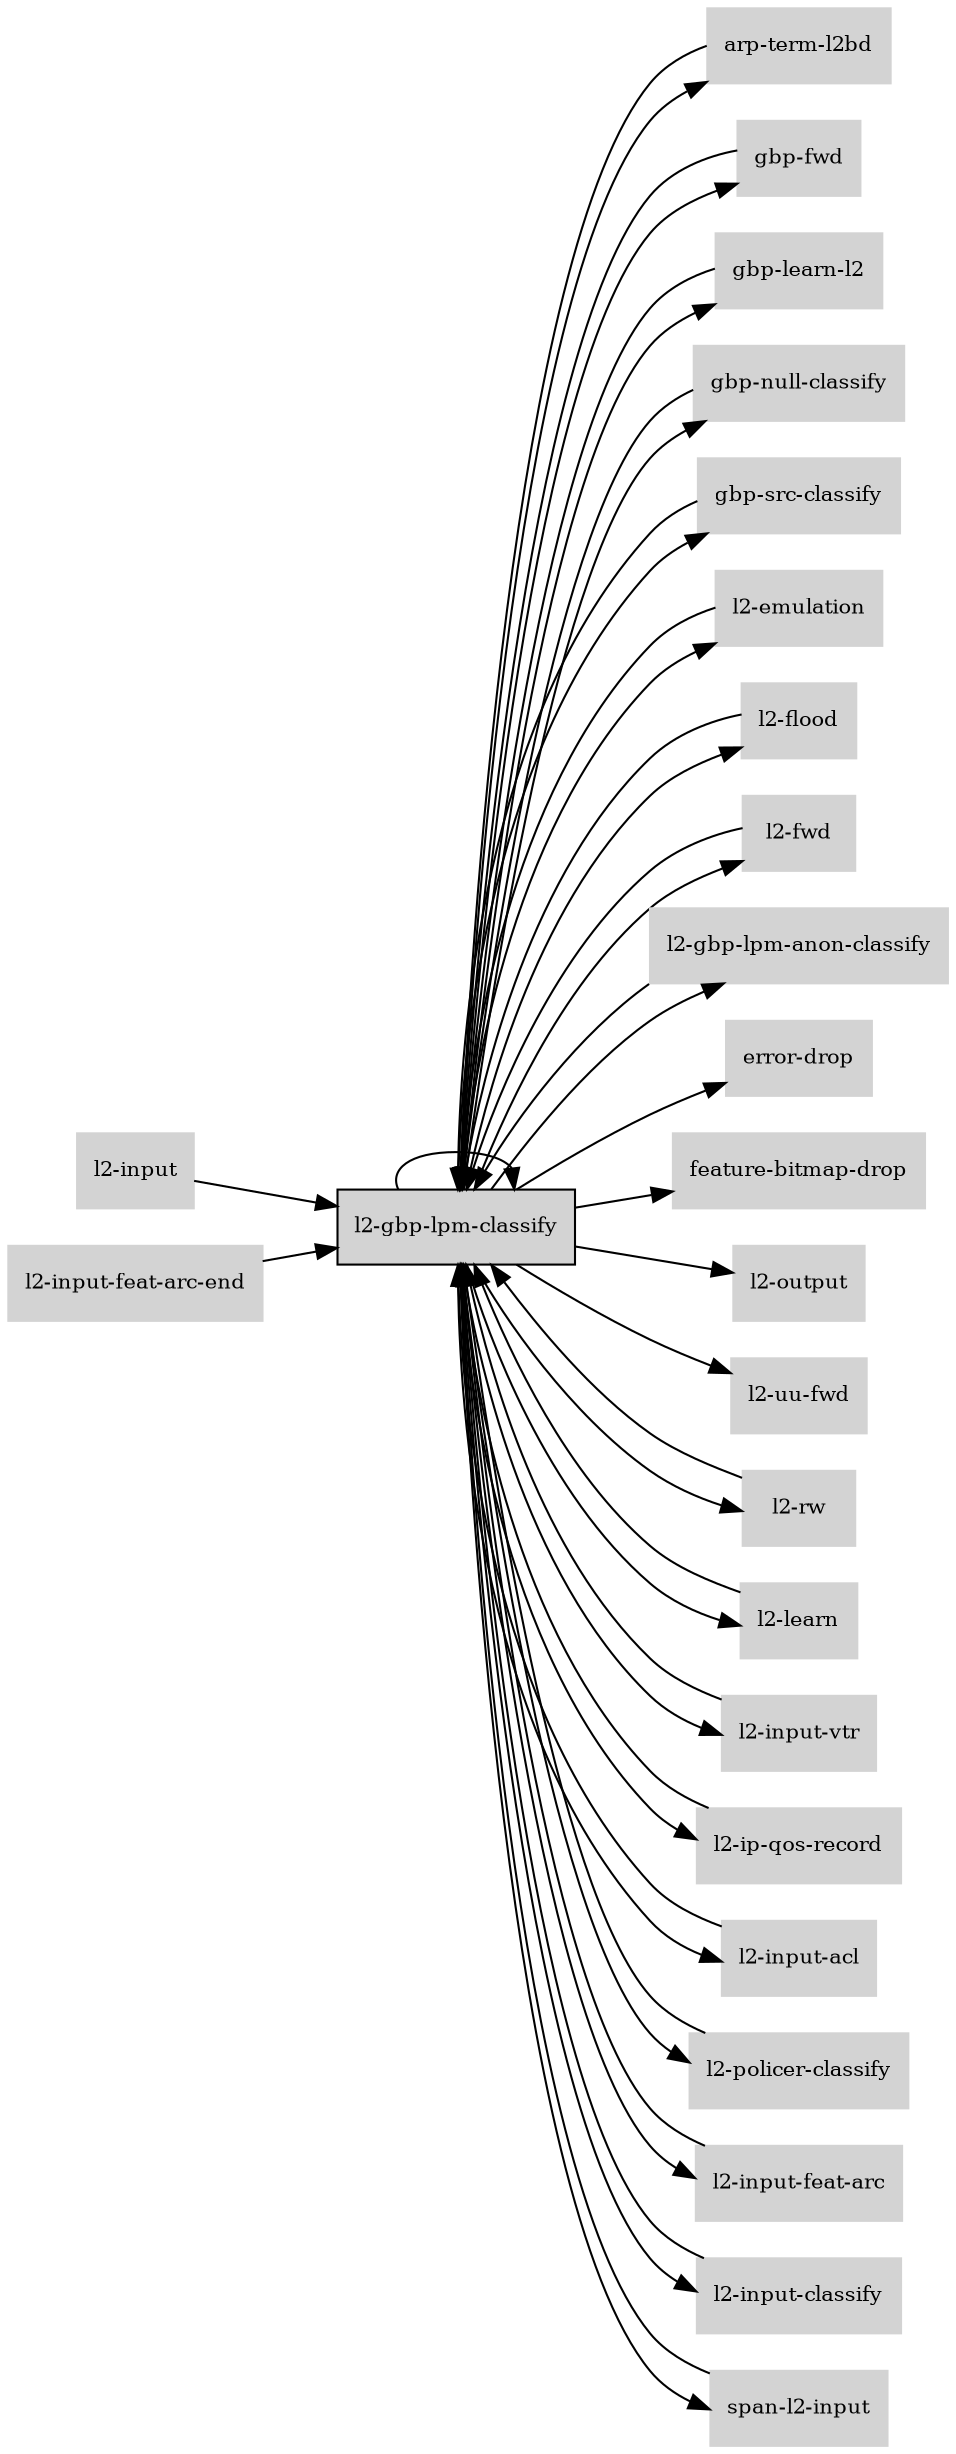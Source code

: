 digraph "l2_gbp_lpm_classify_subgraph" {
  rankdir=LR;
  node [shape=box, style=filled, fontsize=10, color=lightgray, fontcolor=black, fillcolor=lightgray];
  "l2-gbp-lpm-classify" [color=black, fontcolor=black, fillcolor=lightgray];
  edge [fontsize=8];
  "arp-term-l2bd" -> "l2-gbp-lpm-classify";
  "gbp-fwd" -> "l2-gbp-lpm-classify";
  "gbp-learn-l2" -> "l2-gbp-lpm-classify";
  "gbp-null-classify" -> "l2-gbp-lpm-classify";
  "gbp-src-classify" -> "l2-gbp-lpm-classify";
  "l2-emulation" -> "l2-gbp-lpm-classify";
  "l2-flood" -> "l2-gbp-lpm-classify";
  "l2-fwd" -> "l2-gbp-lpm-classify";
  "l2-gbp-lpm-anon-classify" -> "l2-gbp-lpm-classify";
  "l2-gbp-lpm-classify" -> "error-drop";
  "l2-gbp-lpm-classify" -> "feature-bitmap-drop";
  "l2-gbp-lpm-classify" -> "l2-output";
  "l2-gbp-lpm-classify" -> "l2-flood";
  "l2-gbp-lpm-classify" -> "l2-uu-fwd";
  "l2-gbp-lpm-classify" -> "arp-term-l2bd";
  "l2-gbp-lpm-classify" -> "gbp-fwd";
  "l2-gbp-lpm-classify" -> "l2-fwd";
  "l2-gbp-lpm-classify" -> "l2-rw";
  "l2-gbp-lpm-classify" -> "l2-learn";
  "l2-gbp-lpm-classify" -> "l2-emulation";
  "l2-gbp-lpm-classify" -> "gbp-learn-l2";
  "l2-gbp-lpm-classify" -> "l2-gbp-lpm-anon-classify";
  "l2-gbp-lpm-classify" -> "gbp-null-classify";
  "l2-gbp-lpm-classify" -> "gbp-src-classify";
  "l2-gbp-lpm-classify" -> "l2-gbp-lpm-classify";
  "l2-gbp-lpm-classify" -> "l2-input-vtr";
  "l2-gbp-lpm-classify" -> "l2-ip-qos-record";
  "l2-gbp-lpm-classify" -> "l2-input-acl";
  "l2-gbp-lpm-classify" -> "l2-policer-classify";
  "l2-gbp-lpm-classify" -> "l2-input-feat-arc";
  "l2-gbp-lpm-classify" -> "l2-input-classify";
  "l2-gbp-lpm-classify" -> "span-l2-input";
  "l2-input-classify" -> "l2-gbp-lpm-classify";
  "l2-input" -> "l2-gbp-lpm-classify";
  "l2-input-acl" -> "l2-gbp-lpm-classify";
  "l2-input-feat-arc" -> "l2-gbp-lpm-classify";
  "l2-input-feat-arc-end" -> "l2-gbp-lpm-classify";
  "l2-input-vtr" -> "l2-gbp-lpm-classify";
  "l2-ip-qos-record" -> "l2-gbp-lpm-classify";
  "l2-learn" -> "l2-gbp-lpm-classify";
  "l2-policer-classify" -> "l2-gbp-lpm-classify";
  "l2-rw" -> "l2-gbp-lpm-classify";
  "span-l2-input" -> "l2-gbp-lpm-classify";
}
